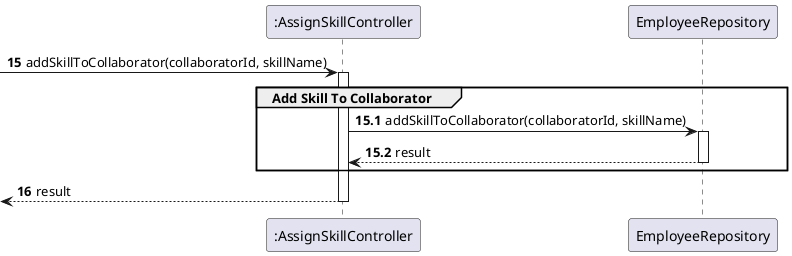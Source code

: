 @startuml
'skinparam monochrome true
skinparam packageStyle rectangle
skinparam shadowing false

participant ":AssignSkillController" as CTRL

autonumber 15
-> CTRL : addSkillToCollaborator(collaboratorId, skillName)

autonumber 15.1
activate CTRL
    group Add Skill To Collaborator
        CTRL -> EmployeeRepository : addSkillToCollaborator(collaboratorId, skillName)
        activate EmployeeRepository
            EmployeeRepository --> CTRL : result
        deactivate EmployeeRepository
    end

    autonumber 16
    <-- CTRL : result
deactivate CTRL
@enduml
